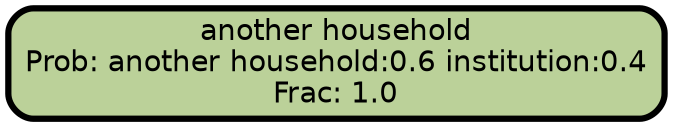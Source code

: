 graph Tree {
node [shape=box, style="filled, rounded",color="black",penwidth="3",fontcolor="black",                 fontname=helvetica] ;
graph [ranksep="0 equally", splines=straight,                 bgcolor=transparent, dpi=200] ;
edge [fontname=helvetica, color=black] ;
0 [label="another household
Prob: another household:0.6 institution:0.4
Frac: 1.0", fillcolor="#bbd199"] ;
{rank = same;}}